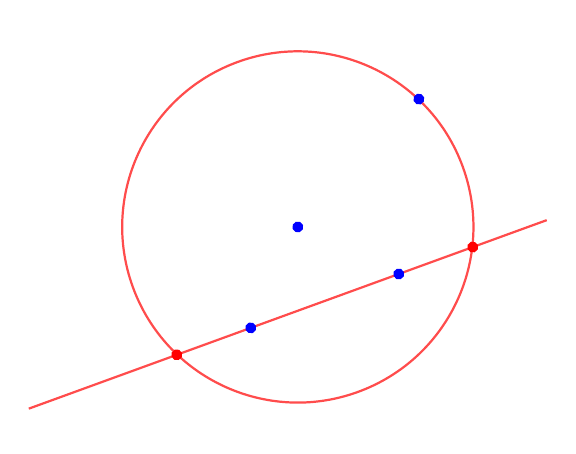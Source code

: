\begin{tikzpicture}
\begin{scope}[rotate=20]
       \draw[thick, red!70] (-2,0)--(5,0);
%       \draw[thick, red] (-2,-1)--(6,3);

%       \draw[thick, red] (1,0) circle (2);
       \draw[thick, red!70] (2,1) circle (2.23);

       \fill[blue] (1,0) circle (2pt);
       \fill[blue] (3,0) circle (2pt);
       \fill[blue] (2,1) circle (2pt);
       \fill[blue] (4,2) circle (2pt);

       \fill[red] (0,0) circle (2pt);
       \fill[red] (4,0) circle (2pt);
%        \fill[red] (2.66,-1.13) circle (2pt);
%        \fill[red] (-0.13,1.65) circle (2pt);
\end{scope}

\end{tikzpicture}
